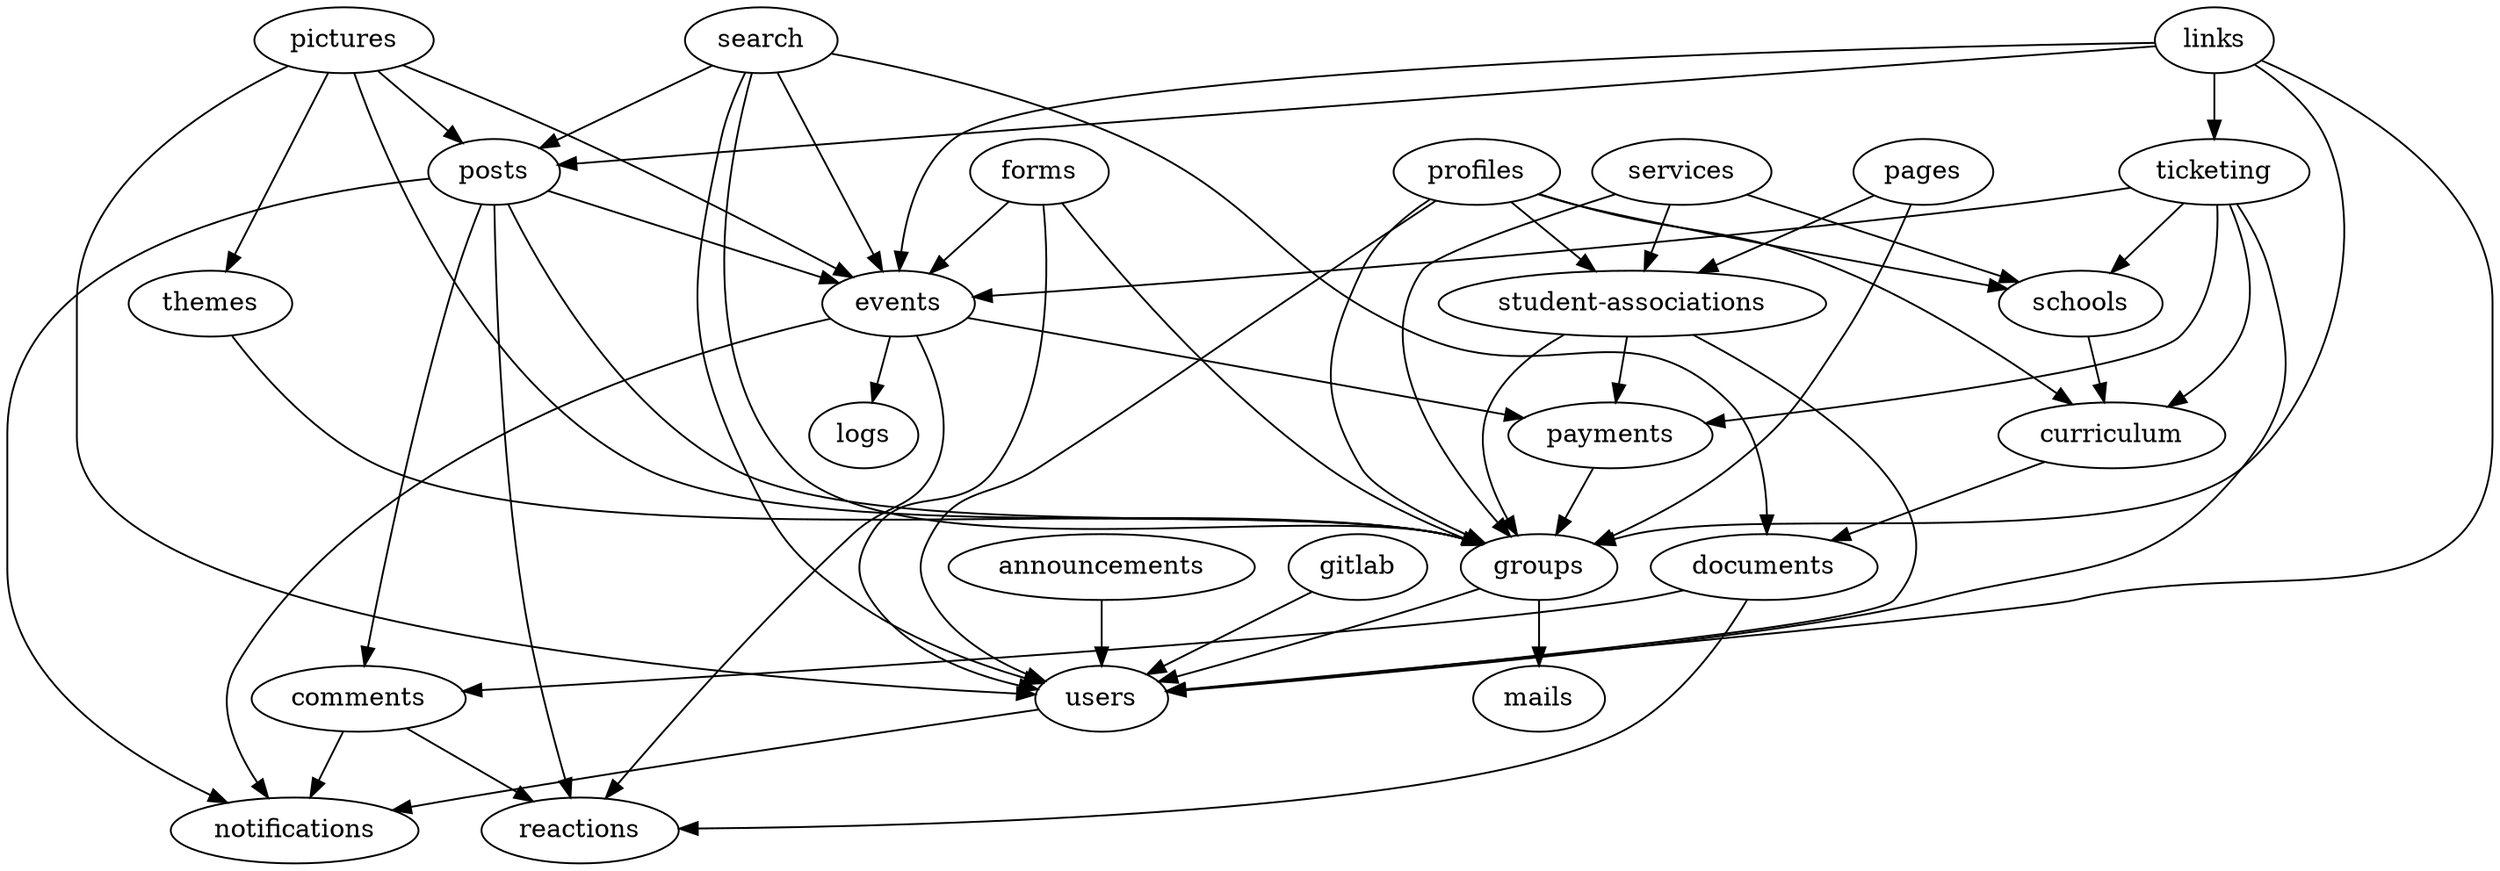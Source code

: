 strict digraph ImportGraph {
    "announcements" -> "users";
    "comments" -> "notifications";
    "comments" -> "reactions";
    "curriculum" -> "documents";
    "documents" -> "comments";
    "documents" -> "reactions";
    "events" -> "logs";
    "events" -> "notifications";
    "events" -> "payments";
    "events" -> "reactions";
    "forms" -> "events";
    "forms" -> "groups";
    "forms" -> "users";
    "gitlab" -> "users";
    "groups" -> "mails";
    "groups" -> "users";
    "links" -> "events";
    "links" -> "groups";
    "links" -> "posts";
    "links" -> "ticketing";
    "links" -> "users";
    "pages" -> "groups";
    "pages" -> "student-associations";
    "payments" -> "groups";
    "pictures" -> "events";
    "pictures" -> "groups";
    "pictures" -> "posts";
    "pictures" -> "themes";
    "pictures" -> "users";
    "posts" -> "comments";
    "posts" -> "events";
    "posts" -> "groups";
    "posts" -> "notifications";
    "posts" -> "reactions";
    "profiles" -> "curriculum";
    "profiles" -> "groups";
    "profiles" -> "schools";
    "profiles" -> "student-associations";
    "profiles" -> "users";
    "schools" -> "curriculum";
    "search" -> "documents";
    "search" -> "events";
    "search" -> "groups";
    "search" -> "posts";
    "search" -> "users";
    "services" -> "groups";
    "services" -> "schools";
    "services" -> "student-associations";
    "student-associations" -> "groups";
    "student-associations" -> "payments";
    "student-associations" -> "users";
    "themes" -> "groups";
    "ticketing" -> "curriculum";
    "ticketing" -> "events";
    "ticketing" -> "payments";
    "ticketing" -> "schools";
    "ticketing" -> "users";
    "users" -> "notifications";
}